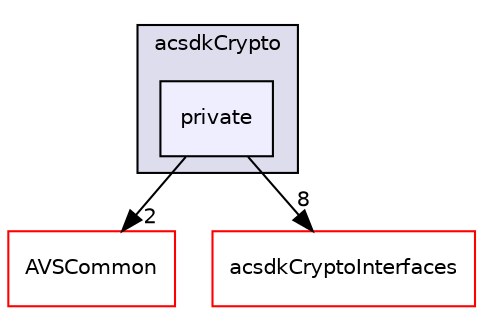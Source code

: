 digraph "/workplace/avs-device-sdk/core/Crypto/acsdkCrypto/privateInclude/acsdkCrypto/private" {
  compound=true
  node [ fontsize="10", fontname="Helvetica"];
  edge [ labelfontsize="10", labelfontname="Helvetica"];
  subgraph clusterdir_3d4e7040b5a75e236b9a89a23705fca1 {
    graph [ bgcolor="#ddddee", pencolor="black", label="acsdkCrypto" fontname="Helvetica", fontsize="10", URL="dir_3d4e7040b5a75e236b9a89a23705fca1.html"]
  dir_d82a8d658b961b17e2ce5cbe88b07aca [shape=box, label="private", style="filled", fillcolor="#eeeeff", pencolor="black", URL="dir_d82a8d658b961b17e2ce5cbe88b07aca.html"];
  }
  dir_13e65effb2bde530b17b3d5eefcd0266 [shape=box label="AVSCommon" fillcolor="white" style="filled" color="red" URL="dir_13e65effb2bde530b17b3d5eefcd0266.html"];
  dir_8d535980e8bcd8dca7a4900da179e35a [shape=box label="acsdkCryptoInterfaces" fillcolor="white" style="filled" color="red" URL="dir_8d535980e8bcd8dca7a4900da179e35a.html"];
  dir_d82a8d658b961b17e2ce5cbe88b07aca->dir_13e65effb2bde530b17b3d5eefcd0266 [headlabel="2", labeldistance=1.5 headhref="dir_000586_000017.html"];
  dir_d82a8d658b961b17e2ce5cbe88b07aca->dir_8d535980e8bcd8dca7a4900da179e35a [headlabel="8", labeldistance=1.5 headhref="dir_000586_000613.html"];
}
